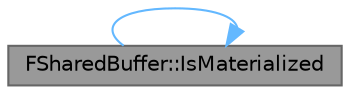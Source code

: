 digraph "FSharedBuffer::IsMaterialized"
{
 // INTERACTIVE_SVG=YES
 // LATEX_PDF_SIZE
  bgcolor="transparent";
  edge [fontname=Helvetica,fontsize=10,labelfontname=Helvetica,labelfontsize=10];
  node [fontname=Helvetica,fontsize=10,shape=box,height=0.2,width=0.4];
  rankdir="LR";
  Node1 [id="Node000001",label="FSharedBuffer::IsMaterialized",height=0.2,width=0.4,color="gray40", fillcolor="grey60", style="filled", fontcolor="black",tooltip="Returns true if the referenced buffer has been materialized."];
  Node1 -> Node1 [id="edge1_Node000001_Node000001",color="steelblue1",style="solid",tooltip=" "];
}
